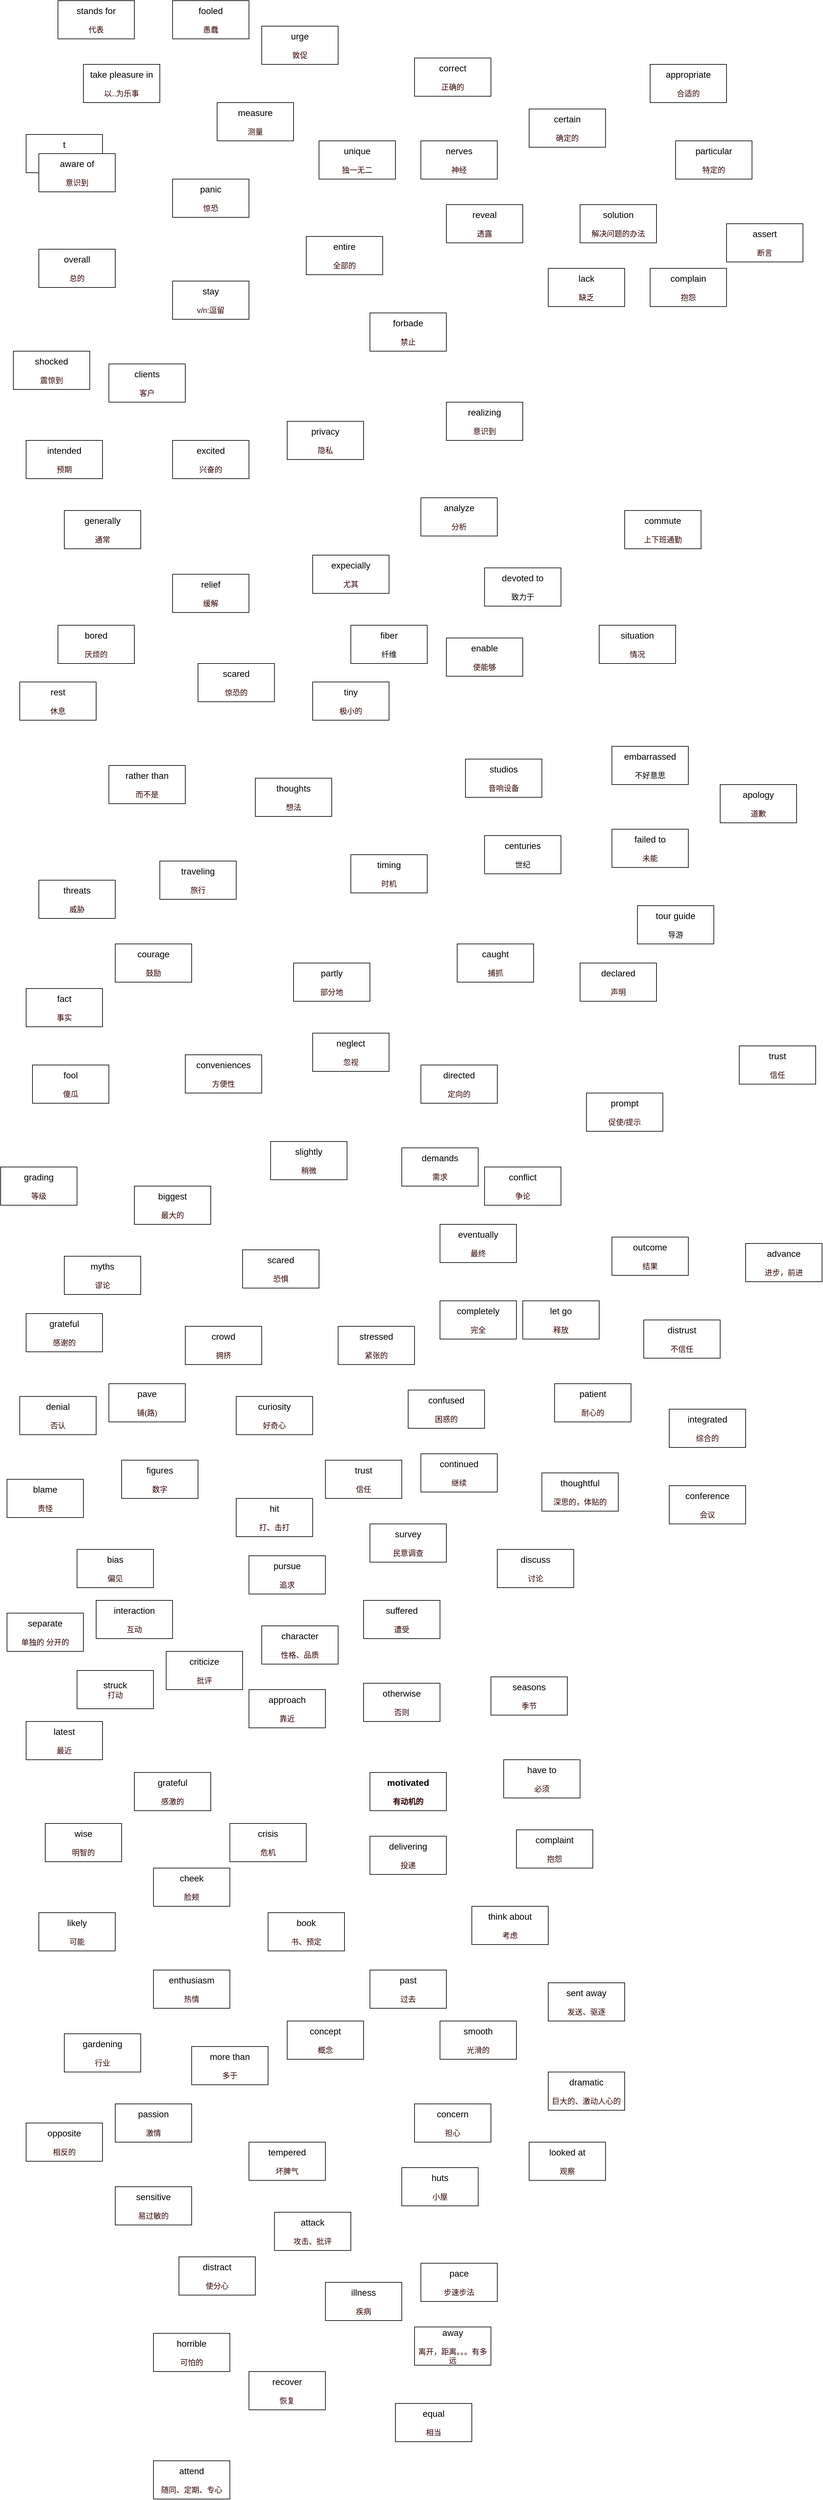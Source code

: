 <mxfile>
    <diagram id="ttYuPCzGJ3HdLokVk0_G" name="第 1 页">
        <mxGraphModel dx="1407" dy="431" grid="1" gridSize="10" guides="0" tooltips="1" connect="1" arrows="1" fold="1" page="1" pageScale="1" pageWidth="827" pageHeight="1169" math="0" shadow="0">
            <root>
                <mxCell id="0"/>
                <mxCell id="1" parent="0"/>
                <mxCell id="2" value="&lt;font style=&quot;font-size: 14px&quot;&gt;take pleasure in&lt;br&gt;&lt;/font&gt;&lt;br&gt;&lt;font color=&quot;#330000&quot;&gt;以..为乐事&lt;/font&gt;" style="rounded=0;whiteSpace=wrap;html=1;" parent="1" vertex="1">
                    <mxGeometry x="120" y="140" width="120" height="60" as="geometry"/>
                </mxCell>
                <mxCell id="3" value="&lt;font style=&quot;font-size: 14px&quot;&gt;t&lt;br&gt;&lt;/font&gt;&lt;br&gt;&lt;font color=&quot;#330000&quot;&gt;以&lt;/font&gt;" style="rounded=0;whiteSpace=wrap;html=1;" parent="1" vertex="1">
                    <mxGeometry x="30" y="250" width="120" height="60" as="geometry"/>
                </mxCell>
                <mxCell id="4" value="&lt;font style=&quot;font-size: 14px&quot;&gt;overall&lt;br&gt;&lt;/font&gt;&lt;br&gt;&lt;font color=&quot;#330000&quot;&gt;总的&lt;/font&gt;" style="rounded=0;whiteSpace=wrap;html=1;" parent="1" vertex="1">
                    <mxGeometry x="50" y="430" width="120" height="60" as="geometry"/>
                </mxCell>
                <mxCell id="6" value="&lt;font style=&quot;font-size: 14px&quot;&gt;stay&lt;br&gt;&lt;/font&gt;&lt;br&gt;&lt;font color=&quot;#330000&quot;&gt;v/n:逗留&lt;/font&gt;" style="rounded=0;whiteSpace=wrap;html=1;" parent="1" vertex="1">
                    <mxGeometry x="260" y="480" width="120" height="60" as="geometry"/>
                </mxCell>
                <mxCell id="8" value="&lt;font style=&quot;font-size: 14px&quot;&gt;entire&lt;br&gt;&lt;/font&gt;&lt;br&gt;&lt;font color=&quot;#330000&quot;&gt;全部的&lt;/font&gt;" style="rounded=0;whiteSpace=wrap;html=1;" parent="1" vertex="1">
                    <mxGeometry x="470" y="410" width="120" height="60" as="geometry"/>
                </mxCell>
                <mxCell id="9" value="&lt;font style=&quot;font-size: 14px&quot;&gt;correct&lt;br&gt;&lt;/font&gt;&lt;br&gt;&lt;font color=&quot;#330000&quot;&gt;正确的&lt;/font&gt;" style="rounded=0;whiteSpace=wrap;html=1;" parent="1" vertex="1">
                    <mxGeometry x="640" y="130" width="120" height="60" as="geometry"/>
                </mxCell>
                <mxCell id="10" value="&lt;font style=&quot;font-size: 14px&quot;&gt;unique&lt;br&gt;&lt;/font&gt;&lt;br&gt;&lt;font color=&quot;#330000&quot;&gt;独一无二&lt;/font&gt;" style="rounded=0;whiteSpace=wrap;html=1;" parent="1" vertex="1">
                    <mxGeometry x="490" y="260" width="120" height="60" as="geometry"/>
                </mxCell>
                <mxCell id="11" value="&lt;font style=&quot;font-size: 14px&quot;&gt;forbade&lt;br&gt;&lt;/font&gt;&lt;br&gt;&lt;font color=&quot;#330000&quot;&gt;禁止&lt;/font&gt;" style="rounded=0;whiteSpace=wrap;html=1;" parent="1" vertex="1">
                    <mxGeometry x="570" y="530" width="120" height="60" as="geometry"/>
                </mxCell>
                <mxCell id="12" value="&lt;font style=&quot;font-size: 14px&quot;&gt;reveal&lt;br&gt;&lt;/font&gt;&lt;br&gt;&lt;font color=&quot;#330000&quot;&gt;透露&lt;/font&gt;" style="rounded=0;whiteSpace=wrap;html=1;" parent="1" vertex="1">
                    <mxGeometry x="690" y="360" width="120" height="60" as="geometry"/>
                </mxCell>
                <mxCell id="13" value="&lt;font style=&quot;font-size: 14px&quot;&gt;clients&lt;br&gt;&lt;/font&gt;&lt;br&gt;&lt;font color=&quot;#330000&quot;&gt;客户&lt;/font&gt;" style="rounded=0;whiteSpace=wrap;html=1;" parent="1" vertex="1">
                    <mxGeometry x="160" y="610" width="120" height="60" as="geometry"/>
                </mxCell>
                <mxCell id="14" value="&lt;font style=&quot;font-size: 14px&quot;&gt;privacy&lt;br&gt;&lt;/font&gt;&lt;br&gt;&lt;font color=&quot;#330000&quot;&gt;隐私&lt;/font&gt;" style="rounded=0;whiteSpace=wrap;html=1;" parent="1" vertex="1">
                    <mxGeometry x="440" y="700" width="120" height="60" as="geometry"/>
                </mxCell>
                <mxCell id="15" value="&lt;font style=&quot;font-size: 14px&quot;&gt;urge&lt;br&gt;&lt;/font&gt;&lt;br&gt;&lt;font color=&quot;#330000&quot;&gt;敦促&lt;/font&gt;" style="rounded=0;whiteSpace=wrap;html=1;" parent="1" vertex="1">
                    <mxGeometry x="400" y="80" width="120" height="60" as="geometry"/>
                </mxCell>
                <mxCell id="16" value="&lt;font style=&quot;font-size: 14px&quot;&gt;realizing&lt;br&gt;&lt;/font&gt;&lt;br&gt;&lt;font color=&quot;#330000&quot;&gt;意识到&lt;/font&gt;" style="rounded=0;whiteSpace=wrap;html=1;" parent="1" vertex="1">
                    <mxGeometry x="690" y="670" width="120" height="60" as="geometry"/>
                </mxCell>
                <mxCell id="17" value="&lt;font style=&quot;font-size: 14px&quot;&gt;excited&lt;br&gt;&lt;/font&gt;&lt;br&gt;&lt;font color=&quot;#330000&quot;&gt;兴奋的&lt;/font&gt;" style="rounded=0;whiteSpace=wrap;html=1;" parent="1" vertex="1">
                    <mxGeometry x="260" y="730" width="120" height="60" as="geometry"/>
                </mxCell>
                <mxCell id="18" value="&lt;font style=&quot;font-size: 14px&quot;&gt;measure&lt;br&gt;&lt;/font&gt;&lt;br&gt;&lt;font color=&quot;#330000&quot;&gt;测量&lt;/font&gt;" style="rounded=0;whiteSpace=wrap;html=1;" parent="1" vertex="1">
                    <mxGeometry x="330" y="200" width="120" height="60" as="geometry"/>
                </mxCell>
                <mxCell id="19" value="&lt;font style=&quot;font-size: 14px&quot;&gt;stands for&lt;br&gt;&lt;/font&gt;&lt;br&gt;&lt;font color=&quot;#330000&quot;&gt;代表&lt;/font&gt;" style="rounded=0;whiteSpace=wrap;html=1;" parent="1" vertex="1">
                    <mxGeometry x="80" y="40" width="120" height="60" as="geometry"/>
                </mxCell>
                <mxCell id="20" value="&lt;font style=&quot;font-size: 14px&quot;&gt;aware of&lt;br&gt;&lt;/font&gt;&lt;br&gt;&lt;font color=&quot;#330000&quot;&gt;意识到&lt;/font&gt;" style="rounded=0;whiteSpace=wrap;html=1;" parent="1" vertex="1">
                    <mxGeometry x="50" y="280" width="120" height="60" as="geometry"/>
                </mxCell>
                <mxCell id="21" value="&lt;font style=&quot;font-size: 14px&quot;&gt;relief&lt;br&gt;&lt;/font&gt;&lt;br&gt;&lt;font color=&quot;#330000&quot;&gt;缓解&lt;/font&gt;" style="rounded=0;whiteSpace=wrap;html=1;" parent="1" vertex="1">
                    <mxGeometry x="260" y="940" width="120" height="60" as="geometry"/>
                </mxCell>
                <mxCell id="22" value="&lt;font style=&quot;font-size: 14px&quot;&gt;generally&lt;br&gt;&lt;/font&gt;&lt;br&gt;&lt;font color=&quot;#330000&quot;&gt;通常&lt;/font&gt;" style="rounded=0;whiteSpace=wrap;html=1;" parent="1" vertex="1">
                    <mxGeometry x="90" y="840" width="120" height="60" as="geometry"/>
                </mxCell>
                <mxCell id="23" value="&lt;span style=&quot;font-size: 14px&quot;&gt;expecially&lt;/span&gt;&lt;br&gt;&lt;br&gt;&lt;font color=&quot;#330000&quot;&gt;尤其&lt;/font&gt;" style="rounded=0;whiteSpace=wrap;html=1;" parent="1" vertex="1">
                    <mxGeometry x="480" y="910" width="120" height="60" as="geometry"/>
                </mxCell>
                <mxCell id="24" value="&lt;font style=&quot;font-size: 14px&quot;&gt;bored&lt;br&gt;&lt;/font&gt;&lt;br&gt;&lt;font color=&quot;#330000&quot;&gt;厌烦的&lt;/font&gt;" style="rounded=0;whiteSpace=wrap;html=1;" parent="1" vertex="1">
                    <mxGeometry x="80" y="1020" width="120" height="60" as="geometry"/>
                </mxCell>
                <mxCell id="25" value="&lt;font style=&quot;font-size: 14px&quot;&gt;scared&lt;br&gt;&lt;/font&gt;&lt;br&gt;&lt;font color=&quot;#330000&quot;&gt;惊恐的&lt;/font&gt;" style="rounded=0;whiteSpace=wrap;html=1;" parent="1" vertex="1">
                    <mxGeometry x="300" y="1080" width="120" height="60" as="geometry"/>
                </mxCell>
                <mxCell id="26" value="&lt;font style=&quot;font-size: 14px&quot;&gt;enable&lt;br&gt;&lt;/font&gt;&lt;br&gt;&lt;font color=&quot;#330000&quot;&gt;使能够&lt;/font&gt;" style="rounded=0;whiteSpace=wrap;html=1;" parent="1" vertex="1">
                    <mxGeometry x="690" y="1040" width="120" height="60" as="geometry"/>
                </mxCell>
                <mxCell id="27" value="&lt;font style=&quot;font-size: 14px&quot;&gt;analyze&lt;br&gt;&lt;/font&gt;&lt;br&gt;&lt;font color=&quot;#330000&quot;&gt;分析&lt;/font&gt;" style="rounded=0;whiteSpace=wrap;html=1;" parent="1" vertex="1">
                    <mxGeometry x="650" y="820" width="120" height="60" as="geometry"/>
                </mxCell>
                <mxCell id="28" value="&lt;font style=&quot;font-size: 14px&quot;&gt;fooled&lt;br&gt;&lt;/font&gt;&lt;br&gt;&lt;font color=&quot;#330000&quot;&gt;愚蠢&lt;/font&gt;" style="rounded=0;whiteSpace=wrap;html=1;" parent="1" vertex="1">
                    <mxGeometry x="260" y="40" width="120" height="60" as="geometry"/>
                </mxCell>
                <mxCell id="29" value="&lt;font style=&quot;font-size: 14px&quot;&gt;rest&lt;br&gt;&lt;/font&gt;&lt;br&gt;&lt;font color=&quot;#330000&quot;&gt;休息&lt;/font&gt;" style="rounded=0;whiteSpace=wrap;html=1;" parent="1" vertex="1">
                    <mxGeometry x="20" y="1109" width="120" height="60" as="geometry"/>
                </mxCell>
                <mxCell id="30" value="&lt;font style=&quot;font-size: 14px&quot;&gt;tiny&lt;br&gt;&lt;/font&gt;&lt;br&gt;&lt;font color=&quot;#330000&quot;&gt;极小的&lt;/font&gt;" style="rounded=0;whiteSpace=wrap;html=1;" parent="1" vertex="1">
                    <mxGeometry x="480" y="1109" width="120" height="60" as="geometry"/>
                </mxCell>
                <mxCell id="31" value="&lt;span style=&quot;font-size: 14px&quot;&gt;fiber&lt;br&gt;&lt;/span&gt;&lt;br&gt;纤维" style="rounded=0;whiteSpace=wrap;html=1;" parent="1" vertex="1">
                    <mxGeometry x="540" y="1020" width="120" height="60" as="geometry"/>
                </mxCell>
                <mxCell id="32" value="&lt;font style=&quot;font-size: 14px&quot;&gt;rather than&lt;br&gt;&lt;/font&gt;&lt;br&gt;&lt;font color=&quot;#330000&quot;&gt;而不是&lt;/font&gt;" style="rounded=0;whiteSpace=wrap;html=1;" parent="1" vertex="1">
                    <mxGeometry x="160" y="1240" width="120" height="60" as="geometry"/>
                </mxCell>
                <mxCell id="33" value="&lt;font style=&quot;font-size: 14px&quot;&gt;thoughts&lt;br&gt;&lt;/font&gt;&lt;br&gt;&lt;font color=&quot;#330000&quot;&gt;想法&lt;/font&gt;" style="rounded=0;whiteSpace=wrap;html=1;" parent="1" vertex="1">
                    <mxGeometry x="390" y="1260" width="120" height="60" as="geometry"/>
                </mxCell>
                <mxCell id="34" value="&lt;font style=&quot;font-size: 14px&quot;&gt;timing&lt;br&gt;&lt;/font&gt;&lt;font color=&quot;#330000&quot;&gt;&lt;br&gt;时机&lt;br&gt;&lt;/font&gt;" style="rounded=0;whiteSpace=wrap;html=1;" parent="1" vertex="1">
                    <mxGeometry x="540" y="1380" width="120" height="60" as="geometry"/>
                </mxCell>
                <mxCell id="35" value="&lt;font style=&quot;font-size: 14px&quot;&gt;traveling&lt;br&gt;&lt;/font&gt;&lt;br&gt;&lt;font color=&quot;#330000&quot;&gt;旅行&lt;/font&gt;" style="rounded=0;whiteSpace=wrap;html=1;" parent="1" vertex="1">
                    <mxGeometry x="240" y="1390" width="120" height="60" as="geometry"/>
                </mxCell>
                <mxCell id="36" value="&lt;font style=&quot;font-size: 14px&quot;&gt;courage&lt;br&gt;&lt;/font&gt;&lt;br&gt;&lt;font color=&quot;#330000&quot;&gt;鼓励&lt;/font&gt;" style="rounded=0;whiteSpace=wrap;html=1;" parent="1" vertex="1">
                    <mxGeometry x="170" y="1520" width="120" height="60" as="geometry"/>
                </mxCell>
                <mxCell id="37" value="&lt;font style=&quot;font-size: 14px&quot;&gt;partly&lt;br&gt;&lt;/font&gt;&lt;br&gt;&lt;font color=&quot;#330000&quot;&gt;部分地&lt;/font&gt;" style="rounded=0;whiteSpace=wrap;html=1;" parent="1" vertex="1">
                    <mxGeometry x="450" y="1550" width="120" height="60" as="geometry"/>
                </mxCell>
                <mxCell id="38" value="&lt;font style=&quot;font-size: 14px&quot;&gt;threats&lt;br&gt;&lt;/font&gt;&lt;br&gt;&lt;font color=&quot;#330000&quot;&gt;威胁&lt;/font&gt;" style="rounded=0;whiteSpace=wrap;html=1;" parent="1" vertex="1">
                    <mxGeometry x="50" y="1420" width="120" height="60" as="geometry"/>
                </mxCell>
                <mxCell id="39" value="&lt;font style=&quot;font-size: 14px&quot;&gt;fool&lt;br&gt;&lt;/font&gt;&lt;br&gt;&lt;font color=&quot;#330000&quot;&gt;傻瓜&lt;/font&gt;" style="rounded=0;whiteSpace=wrap;html=1;" parent="1" vertex="1">
                    <mxGeometry x="40" y="1710" width="120" height="60" as="geometry"/>
                </mxCell>
                <mxCell id="40" value="&lt;span style=&quot;font-size: 14px&quot;&gt;conveniences&lt;br&gt;&lt;/span&gt;&lt;br&gt;&lt;font color=&quot;#330000&quot;&gt;方便性&lt;/font&gt;" style="rounded=0;whiteSpace=wrap;html=1;" parent="1" vertex="1">
                    <mxGeometry x="280" y="1694" width="120" height="60" as="geometry"/>
                </mxCell>
                <mxCell id="41" value="&lt;font style=&quot;font-size: 14px&quot;&gt;caught&lt;br&gt;&lt;/font&gt;&lt;br&gt;&lt;font color=&quot;#330000&quot;&gt;捕抓&lt;/font&gt;" style="rounded=0;whiteSpace=wrap;html=1;" parent="1" vertex="1">
                    <mxGeometry x="707" y="1520" width="120" height="60" as="geometry"/>
                </mxCell>
                <mxCell id="42" value="&lt;font style=&quot;font-size: 14px&quot;&gt;directed&lt;br&gt;&lt;/font&gt;&lt;br&gt;&lt;font color=&quot;#330000&quot;&gt;定向的&lt;/font&gt;" style="rounded=0;whiteSpace=wrap;html=1;" parent="1" vertex="1">
                    <mxGeometry x="650" y="1710" width="120" height="60" as="geometry"/>
                </mxCell>
                <mxCell id="44" value="&lt;font style=&quot;font-size: 14px&quot;&gt;neglect&lt;br&gt;&lt;/font&gt;&lt;br&gt;&lt;font color=&quot;#330000&quot;&gt;忽视&lt;/font&gt;" style="rounded=0;whiteSpace=wrap;html=1;" parent="1" vertex="1">
                    <mxGeometry x="480" y="1660" width="120" height="60" as="geometry"/>
                </mxCell>
                <mxCell id="45" value="&lt;font style=&quot;font-size: 14px&quot;&gt;studios&lt;br&gt;&lt;/font&gt;&lt;br&gt;&lt;font color=&quot;#330000&quot;&gt;音响设备&lt;/font&gt;" style="rounded=0;whiteSpace=wrap;html=1;" parent="1" vertex="1">
                    <mxGeometry x="720" y="1230" width="120" height="60" as="geometry"/>
                </mxCell>
                <mxCell id="46" value="&lt;font style=&quot;font-size: 14px&quot;&gt;failed to&lt;br&gt;&lt;/font&gt;&lt;br&gt;&lt;font color=&quot;#330000&quot;&gt;未能&lt;/font&gt;" style="rounded=0;whiteSpace=wrap;html=1;" parent="1" vertex="1">
                    <mxGeometry x="950" y="1340" width="120" height="60" as="geometry"/>
                </mxCell>
                <mxCell id="47" value="&lt;font style=&quot;font-size: 14px&quot;&gt;embarrassed&lt;br&gt;&lt;/font&gt;&lt;br&gt;不好意思" style="rounded=0;whiteSpace=wrap;html=1;" parent="1" vertex="1">
                    <mxGeometry x="950" y="1210" width="120" height="60" as="geometry"/>
                </mxCell>
                <mxCell id="48" value="&lt;font style=&quot;font-size: 14px&quot;&gt;tour guide&lt;br&gt;&lt;/font&gt;&lt;br&gt;导游" style="rounded=0;whiteSpace=wrap;html=1;" parent="1" vertex="1">
                    <mxGeometry x="990" y="1460" width="120" height="60" as="geometry"/>
                </mxCell>
                <mxCell id="49" value="&lt;font style=&quot;font-size: 14px&quot;&gt;biggest&lt;br&gt;&lt;/font&gt;&lt;br&gt;&lt;font color=&quot;#330000&quot;&gt;最大的&lt;/font&gt;" style="rounded=0;whiteSpace=wrap;html=1;" parent="1" vertex="1">
                    <mxGeometry x="200" y="1900" width="120" height="60" as="geometry"/>
                </mxCell>
                <mxCell id="50" value="&lt;font style=&quot;font-size: 14px&quot;&gt;slightly&lt;br&gt;&lt;/font&gt;&lt;br&gt;&lt;font color=&quot;#330000&quot;&gt;稍微&lt;/font&gt;" style="rounded=0;whiteSpace=wrap;html=1;" parent="1" vertex="1">
                    <mxGeometry x="414" y="1830" width="120" height="60" as="geometry"/>
                </mxCell>
                <mxCell id="51" value="&lt;font style=&quot;font-size: 14px&quot;&gt;grading&lt;br&gt;&lt;/font&gt;&lt;br&gt;&lt;font color=&quot;#330000&quot;&gt;等级&lt;/font&gt;" style="rounded=0;whiteSpace=wrap;html=1;" parent="1" vertex="1">
                    <mxGeometry x="-10" y="1870" width="120" height="60" as="geometry"/>
                </mxCell>
                <mxCell id="52" value="&lt;font style=&quot;font-size: 14px&quot;&gt;scared&lt;br&gt;&lt;/font&gt;&lt;br&gt;&lt;font color=&quot;#330000&quot;&gt;恐惧&lt;/font&gt;" style="rounded=0;whiteSpace=wrap;html=1;" parent="1" vertex="1">
                    <mxGeometry x="370" y="2000" width="120" height="60" as="geometry"/>
                </mxCell>
                <mxCell id="53" value="&lt;font style=&quot;font-size: 14px&quot;&gt;myths&lt;br&gt;&lt;/font&gt;&lt;br&gt;&lt;font color=&quot;#330000&quot;&gt;谬论&lt;/font&gt;" style="rounded=0;whiteSpace=wrap;html=1;" parent="1" vertex="1">
                    <mxGeometry x="90" y="2010" width="120" height="60" as="geometry"/>
                </mxCell>
                <mxCell id="54" value="&lt;font style=&quot;font-size: 14px&quot;&gt;crowd&lt;br&gt;&lt;/font&gt;&lt;br&gt;&lt;font color=&quot;#330000&quot;&gt;拥挤&lt;/font&gt;" style="rounded=0;whiteSpace=wrap;html=1;" parent="1" vertex="1">
                    <mxGeometry x="280" y="2120" width="120" height="60" as="geometry"/>
                </mxCell>
                <mxCell id="55" value="&lt;font style=&quot;font-size: 14px&quot;&gt;panic&lt;br&gt;&lt;/font&gt;&lt;br&gt;&lt;font color=&quot;#330000&quot;&gt;惊恐&lt;/font&gt;" style="rounded=0;whiteSpace=wrap;html=1;" parent="1" vertex="1">
                    <mxGeometry x="260" y="320" width="120" height="60" as="geometry"/>
                </mxCell>
                <mxCell id="56" value="&lt;font style=&quot;font-size: 14px&quot;&gt;intended&lt;br&gt;&lt;/font&gt;&lt;br&gt;&lt;font color=&quot;#330000&quot;&gt;预期&lt;/font&gt;" style="rounded=0;whiteSpace=wrap;html=1;" parent="1" vertex="1">
                    <mxGeometry x="30" y="730" width="120" height="60" as="geometry"/>
                </mxCell>
                <mxCell id="57" value="&lt;font style=&quot;font-size: 14px&quot;&gt;declared&lt;br&gt;&lt;/font&gt;&lt;br&gt;&lt;font color=&quot;#330000&quot;&gt;声明&lt;/font&gt;" style="rounded=0;whiteSpace=wrap;html=1;" parent="1" vertex="1">
                    <mxGeometry x="900" y="1550" width="120" height="60" as="geometry"/>
                </mxCell>
                <mxCell id="58" value="&lt;span style=&quot;font-size: 14px&quot;&gt;certain&lt;br&gt;&lt;/span&gt;&lt;br&gt;&lt;font color=&quot;#330000&quot;&gt;确定的&lt;/font&gt;" style="rounded=0;whiteSpace=wrap;html=1;" parent="1" vertex="1">
                    <mxGeometry x="820" y="210" width="120" height="60" as="geometry"/>
                </mxCell>
                <mxCell id="59" value="&lt;font style=&quot;font-size: 14px&quot;&gt;solution&lt;br&gt;&lt;/font&gt;&lt;br&gt;&lt;font color=&quot;#330000&quot;&gt;解决问题的办法&lt;/font&gt;" style="rounded=0;whiteSpace=wrap;html=1;" parent="1" vertex="1">
                    <mxGeometry x="900" y="360" width="120" height="60" as="geometry"/>
                </mxCell>
                <mxCell id="60" value="&lt;font style=&quot;font-size: 14px&quot;&gt;prompt&lt;br&gt;&lt;/font&gt;&lt;br&gt;&lt;font color=&quot;#330000&quot;&gt;促使/提示&lt;/font&gt;" style="rounded=0;whiteSpace=wrap;html=1;" parent="1" vertex="1">
                    <mxGeometry x="910" y="1754" width="120" height="60" as="geometry"/>
                </mxCell>
                <mxCell id="61" value="&lt;font style=&quot;font-size: 14px&quot;&gt;trust&lt;br&gt;&lt;/font&gt;&lt;br&gt;&lt;font color=&quot;#330000&quot;&gt;信任&lt;/font&gt;" style="rounded=0;whiteSpace=wrap;html=1;" parent="1" vertex="1">
                    <mxGeometry x="1150" y="1680" width="120" height="60" as="geometry"/>
                </mxCell>
                <mxCell id="62" value="&lt;font style=&quot;font-size: 14px&quot;&gt;grateful&lt;br&gt;&lt;/font&gt;&lt;br&gt;&lt;font color=&quot;#330000&quot;&gt;感谢的&lt;/font&gt;" style="rounded=0;whiteSpace=wrap;html=1;" parent="1" vertex="1">
                    <mxGeometry x="30" y="2100" width="120" height="60" as="geometry"/>
                </mxCell>
                <mxCell id="63" value="&lt;font style=&quot;font-size: 14px&quot;&gt;pave&lt;br&gt;&lt;/font&gt;&lt;br&gt;&lt;font color=&quot;#330000&quot;&gt;铺(&lt;/font&gt;&lt;span style=&quot;color: rgb(51 , 0 , 0)&quot;&gt;路&lt;/span&gt;&lt;font color=&quot;#330000&quot;&gt;)&lt;/font&gt;" style="rounded=0;whiteSpace=wrap;html=1;" parent="1" vertex="1">
                    <mxGeometry x="160" y="2210" width="120" height="60" as="geometry"/>
                </mxCell>
                <mxCell id="64" value="&lt;font style=&quot;font-size: 14px&quot;&gt;curiosity&lt;br&gt;&lt;/font&gt;&lt;br&gt;&lt;font color=&quot;#330000&quot;&gt;好奇心&lt;/font&gt;" style="rounded=0;whiteSpace=wrap;html=1;" parent="1" vertex="1">
                    <mxGeometry x="360" y="2230" width="120" height="60" as="geometry"/>
                </mxCell>
                <mxCell id="65" value="&lt;font style=&quot;font-size: 14px&quot;&gt;stressed&lt;br&gt;&lt;/font&gt;&lt;br&gt;&lt;font color=&quot;#330000&quot;&gt;紧张的&lt;/font&gt;" style="rounded=0;whiteSpace=wrap;html=1;" parent="1" vertex="1">
                    <mxGeometry x="520" y="2120" width="120" height="60" as="geometry"/>
                </mxCell>
                <mxCell id="66" value="&lt;font style=&quot;font-size: 14px&quot;&gt;eventually&lt;br&gt;&lt;/font&gt;&lt;br&gt;&lt;font color=&quot;#330000&quot;&gt;最终&lt;/font&gt;" style="rounded=0;whiteSpace=wrap;html=1;" parent="1" vertex="1">
                    <mxGeometry x="680" y="1960" width="120" height="60" as="geometry"/>
                </mxCell>
                <mxCell id="67" value="&lt;font style=&quot;font-size: 14px&quot;&gt;denial&lt;br&gt;&lt;/font&gt;&lt;br&gt;&lt;font color=&quot;#330000&quot;&gt;否认&lt;/font&gt;" style="rounded=0;whiteSpace=wrap;html=1;" parent="1" vertex="1">
                    <mxGeometry x="20" y="2230" width="120" height="60" as="geometry"/>
                </mxCell>
                <mxCell id="68" value="&lt;font style=&quot;font-size: 14px&quot;&gt;figures&lt;br&gt;&lt;/font&gt;&lt;br&gt;&lt;font color=&quot;#330000&quot;&gt;数字&lt;/font&gt;" style="rounded=0;whiteSpace=wrap;html=1;" parent="1" vertex="1">
                    <mxGeometry x="180" y="2330" width="120" height="60" as="geometry"/>
                </mxCell>
                <mxCell id="69" value="&lt;font style=&quot;font-size: 14px&quot;&gt;blame&lt;br&gt;&lt;/font&gt;&lt;br&gt;&lt;font color=&quot;#330000&quot;&gt;责怪&lt;/font&gt;" style="rounded=0;whiteSpace=wrap;html=1;" parent="1" vertex="1">
                    <mxGeometry y="2360" width="120" height="60" as="geometry"/>
                </mxCell>
                <mxCell id="71" value="&lt;span style=&quot;font-size: 14px&quot;&gt;situation&lt;br&gt;&lt;/span&gt;&lt;br&gt;&lt;font color=&quot;#330000&quot;&gt;情况&lt;/font&gt;" style="rounded=0;whiteSpace=wrap;html=1;" parent="1" vertex="1">
                    <mxGeometry x="930" y="1020" width="120" height="60" as="geometry"/>
                </mxCell>
                <mxCell id="72" value="&lt;font style=&quot;font-size: 14px&quot;&gt;apology&lt;br&gt;&lt;/font&gt;&lt;br&gt;&lt;font color=&quot;#330000&quot;&gt;道歉&lt;/font&gt;" style="rounded=0;whiteSpace=wrap;html=1;" parent="1" vertex="1">
                    <mxGeometry x="1120" y="1270" width="120" height="60" as="geometry"/>
                </mxCell>
                <mxCell id="73" value="&lt;font style=&quot;font-size: 14px&quot;&gt;let go&lt;br&gt;&lt;/font&gt;&lt;br&gt;&lt;font color=&quot;#330000&quot;&gt;释放&lt;/font&gt;" style="rounded=0;whiteSpace=wrap;html=1;" parent="1" vertex="1">
                    <mxGeometry x="810" y="2080" width="120" height="60" as="geometry"/>
                </mxCell>
                <mxCell id="74" value="&lt;font style=&quot;font-size: 14px&quot;&gt;conflict&lt;br&gt;&lt;/font&gt;&lt;br&gt;&lt;font color=&quot;#330000&quot;&gt;争论&lt;/font&gt;" style="rounded=0;whiteSpace=wrap;html=1;" parent="1" vertex="1">
                    <mxGeometry x="750" y="1870" width="120" height="60" as="geometry"/>
                </mxCell>
                <mxCell id="75" value="&lt;font style=&quot;font-size: 14px&quot;&gt;outcome&lt;br&gt;&lt;/font&gt;&lt;br&gt;&lt;font color=&quot;#330000&quot;&gt;结果&lt;/font&gt;" style="rounded=0;whiteSpace=wrap;html=1;" parent="1" vertex="1">
                    <mxGeometry x="950" y="1980" width="120" height="60" as="geometry"/>
                </mxCell>
                <mxCell id="76" value="&lt;font style=&quot;font-size: 14px&quot;&gt;confused&lt;br&gt;&lt;/font&gt;&lt;br&gt;&lt;font color=&quot;#330000&quot;&gt;困惑的&lt;/font&gt;" style="rounded=0;whiteSpace=wrap;html=1;" parent="1" vertex="1">
                    <mxGeometry x="630" y="2220" width="120" height="60" as="geometry"/>
                </mxCell>
                <mxCell id="77" value="&lt;font style=&quot;font-size: 14px&quot;&gt;trust&lt;br&gt;&lt;/font&gt;&lt;br&gt;&lt;font color=&quot;#330000&quot;&gt;信任&lt;/font&gt;" style="rounded=0;whiteSpace=wrap;html=1;" parent="1" vertex="1">
                    <mxGeometry x="500" y="2330" width="120" height="60" as="geometry"/>
                </mxCell>
                <mxCell id="78" value="&lt;font style=&quot;font-size: 14px&quot;&gt;completely&lt;br&gt;&lt;/font&gt;&lt;br&gt;&lt;font color=&quot;#330000&quot;&gt;完全&lt;/font&gt;" style="rounded=0;whiteSpace=wrap;html=1;" parent="1" vertex="1">
                    <mxGeometry x="680" y="2080" width="120" height="60" as="geometry"/>
                </mxCell>
                <mxCell id="79" value="&lt;font style=&quot;font-size: 14px&quot;&gt;continued&lt;br&gt;&lt;/font&gt;&lt;br&gt;&lt;font color=&quot;#330000&quot;&gt;继续&lt;/font&gt;" style="rounded=0;whiteSpace=wrap;html=1;" parent="1" vertex="1">
                    <mxGeometry x="650" y="2320" width="120" height="60" as="geometry"/>
                </mxCell>
                <mxCell id="80" value="&lt;font style=&quot;font-size: 14px&quot;&gt;demands&lt;br&gt;&lt;/font&gt;&lt;br&gt;&lt;font color=&quot;#330000&quot;&gt;需求&lt;/font&gt;" style="rounded=0;whiteSpace=wrap;html=1;" parent="1" vertex="1">
                    <mxGeometry x="620" y="1840" width="120" height="60" as="geometry"/>
                </mxCell>
                <mxCell id="81" value="&lt;font style=&quot;font-size: 14px&quot;&gt;advance&lt;br&gt;&lt;/font&gt;&lt;br&gt;&lt;font color=&quot;#330000&quot;&gt;进步，前进&lt;/font&gt;" style="rounded=0;whiteSpace=wrap;html=1;" parent="1" vertex="1">
                    <mxGeometry x="1160" y="1990" width="120" height="60" as="geometry"/>
                </mxCell>
                <mxCell id="82" value="&lt;font style=&quot;font-size: 14px&quot;&gt;patient&lt;br&gt;&lt;/font&gt;&lt;br&gt;&lt;font color=&quot;#330000&quot;&gt;耐心的&lt;/font&gt;" style="rounded=0;whiteSpace=wrap;html=1;" parent="1" vertex="1">
                    <mxGeometry x="860" y="2210" width="120" height="60" as="geometry"/>
                </mxCell>
                <mxCell id="83" value="&lt;font style=&quot;font-size: 14px&quot;&gt;thoughtful&lt;br&gt;&lt;/font&gt;&lt;br&gt;&lt;font color=&quot;#330000&quot;&gt;深思的，体贴的&lt;/font&gt;" style="rounded=0;whiteSpace=wrap;html=1;" parent="1" vertex="1">
                    <mxGeometry x="840" y="2350" width="120" height="60" as="geometry"/>
                </mxCell>
                <mxCell id="84" value="&lt;font style=&quot;font-size: 14px&quot;&gt;hit&lt;br&gt;&lt;/font&gt;&lt;br&gt;&lt;font color=&quot;#330000&quot;&gt;打、击打&lt;/font&gt;" style="rounded=0;whiteSpace=wrap;html=1;" parent="1" vertex="1">
                    <mxGeometry x="360" y="2390" width="120" height="60" as="geometry"/>
                </mxCell>
                <mxCell id="85" value="&lt;font style=&quot;font-size: 14px&quot;&gt;distrust&lt;br&gt;&lt;/font&gt;&lt;br&gt;&lt;font color=&quot;#330000&quot;&gt;不信任&lt;/font&gt;" style="rounded=0;whiteSpace=wrap;html=1;" parent="1" vertex="1">
                    <mxGeometry x="1000" y="2110" width="120" height="60" as="geometry"/>
                </mxCell>
                <mxCell id="86" value="&lt;font style=&quot;font-size: 14px&quot;&gt;integrated&lt;br&gt;&lt;/font&gt;&lt;br&gt;&lt;font color=&quot;#330000&quot;&gt;综合的&lt;/font&gt;" style="rounded=0;whiteSpace=wrap;html=1;" parent="1" vertex="1">
                    <mxGeometry x="1040" y="2250" width="120" height="60" as="geometry"/>
                </mxCell>
                <mxCell id="87" value="&lt;font style=&quot;font-size: 14px&quot;&gt;conference&lt;br&gt;&lt;/font&gt;&lt;br&gt;&lt;font color=&quot;#330000&quot;&gt;会议&lt;/font&gt;" style="rounded=0;whiteSpace=wrap;html=1;" parent="1" vertex="1">
                    <mxGeometry x="1040" y="2370" width="120" height="60" as="geometry"/>
                </mxCell>
                <mxCell id="88" value="&lt;font style=&quot;font-size: 14px&quot;&gt;survey&lt;br&gt;&lt;/font&gt;&lt;br&gt;&lt;font color=&quot;#330000&quot;&gt;民意调查&lt;/font&gt;" style="rounded=0;whiteSpace=wrap;html=1;" parent="1" vertex="1">
                    <mxGeometry x="570" y="2430" width="120" height="60" as="geometry"/>
                </mxCell>
                <mxCell id="89" value="&lt;font style=&quot;font-size: 14px&quot;&gt;discuss&lt;br&gt;&lt;/font&gt;&lt;br&gt;&lt;font color=&quot;#330000&quot;&gt;讨论&lt;/font&gt;" style="rounded=0;whiteSpace=wrap;html=1;" parent="1" vertex="1">
                    <mxGeometry x="770" y="2470" width="120" height="60" as="geometry"/>
                </mxCell>
                <mxCell id="90" value="&lt;font style=&quot;font-size: 14px&quot;&gt;fact&lt;br&gt;&lt;/font&gt;&lt;br&gt;&lt;font color=&quot;#330000&quot;&gt;事实&lt;/font&gt;" style="rounded=0;whiteSpace=wrap;html=1;" parent="1" vertex="1">
                    <mxGeometry x="30" y="1590" width="120" height="60" as="geometry"/>
                </mxCell>
                <mxCell id="92" value="&lt;font style=&quot;font-size: 14px&quot;&gt;centuries&lt;br&gt;&lt;/font&gt;&lt;br&gt;世纪" style="rounded=0;whiteSpace=wrap;html=1;" parent="1" vertex="1">
                    <mxGeometry x="750" y="1350" width="120" height="60" as="geometry"/>
                </mxCell>
                <mxCell id="93" value="&lt;font style=&quot;font-size: 14px&quot;&gt;pursue&lt;br&gt;&lt;/font&gt;&lt;br&gt;&lt;font color=&quot;#330000&quot;&gt;追求&lt;/font&gt;" style="rounded=0;whiteSpace=wrap;html=1;" parent="1" vertex="1">
                    <mxGeometry x="380" y="2480" width="120" height="60" as="geometry"/>
                </mxCell>
                <mxCell id="94" value="&lt;font style=&quot;font-size: 14px&quot;&gt;bias&lt;br&gt;&lt;/font&gt;&lt;br&gt;&lt;font color=&quot;#330000&quot;&gt;偏见&lt;/font&gt;" style="rounded=0;whiteSpace=wrap;html=1;" parent="1" vertex="1">
                    <mxGeometry x="110" y="2470" width="120" height="60" as="geometry"/>
                </mxCell>
                <mxCell id="95" value="&lt;font style=&quot;font-size: 14px&quot;&gt;appropriate&lt;br&gt;&lt;/font&gt;&lt;br&gt;&lt;font color=&quot;#330000&quot;&gt;合适的&lt;/font&gt;" style="rounded=0;whiteSpace=wrap;html=1;" parent="1" vertex="1">
                    <mxGeometry x="1010" y="140" width="120" height="60" as="geometry"/>
                </mxCell>
                <mxCell id="96" value="&lt;font style=&quot;font-size: 14px&quot;&gt;particular&lt;br&gt;&lt;/font&gt;&lt;br&gt;&lt;font color=&quot;#330000&quot;&gt;特定的&lt;/font&gt;" style="rounded=0;whiteSpace=wrap;html=1;" parent="1" vertex="1">
                    <mxGeometry x="1050" y="260" width="120" height="60" as="geometry"/>
                </mxCell>
                <mxCell id="97" value="&lt;font style=&quot;font-size: 14px&quot;&gt;assert&lt;br&gt;&lt;/font&gt;&lt;br&gt;&lt;font color=&quot;#330000&quot;&gt;断言&lt;/font&gt;" style="rounded=0;whiteSpace=wrap;html=1;" parent="1" vertex="1">
                    <mxGeometry x="1130" y="390" width="120" height="60" as="geometry"/>
                </mxCell>
                <mxCell id="98" value="&lt;font style=&quot;font-size: 14px&quot;&gt;nerves&lt;br&gt;&lt;/font&gt;&lt;br&gt;&lt;font color=&quot;#330000&quot;&gt;神经&lt;/font&gt;" style="rounded=0;whiteSpace=wrap;html=1;" parent="1" vertex="1">
                    <mxGeometry x="650" y="260" width="120" height="60" as="geometry"/>
                </mxCell>
                <mxCell id="99" value="&lt;font style=&quot;font-size: 14px&quot;&gt;lack&lt;br&gt;&lt;/font&gt;&lt;br&gt;&lt;font color=&quot;#330000&quot;&gt;缺乏&lt;/font&gt;" style="rounded=0;whiteSpace=wrap;html=1;" parent="1" vertex="1">
                    <mxGeometry x="850" y="460" width="120" height="60" as="geometry"/>
                </mxCell>
                <mxCell id="100" value="&lt;font style=&quot;font-size: 14px&quot;&gt;complain&lt;br&gt;&lt;/font&gt;&lt;br&gt;&lt;font color=&quot;#330000&quot;&gt;抱怨&lt;/font&gt;" style="rounded=0;whiteSpace=wrap;html=1;" parent="1" vertex="1">
                    <mxGeometry x="1010" y="460" width="120" height="60" as="geometry"/>
                </mxCell>
                <mxCell id="101" value="&lt;font style=&quot;font-size: 14px&quot;&gt;interaction&lt;br&gt;&lt;/font&gt;&lt;br&gt;&lt;font color=&quot;#330000&quot;&gt;互动&lt;/font&gt;" style="rounded=0;whiteSpace=wrap;html=1;" parent="1" vertex="1">
                    <mxGeometry x="140" y="2550" width="120" height="60" as="geometry"/>
                </mxCell>
                <mxCell id="102" value="&lt;font style=&quot;font-size: 14px&quot;&gt;character&lt;br&gt;&lt;/font&gt;&lt;br&gt;&lt;font color=&quot;#330000&quot;&gt;性格、品质&lt;/font&gt;" style="rounded=0;whiteSpace=wrap;html=1;" parent="1" vertex="1">
                    <mxGeometry x="400" y="2590" width="120" height="60" as="geometry"/>
                </mxCell>
                <mxCell id="103" value="&lt;span style=&quot;font-size: 14px&quot;&gt;struck&lt;/span&gt;&lt;br&gt;&lt;font color=&quot;#330000&quot;&gt;打动&lt;/font&gt;" style="rounded=0;whiteSpace=wrap;html=1;" parent="1" vertex="1">
                    <mxGeometry x="110" y="2660" width="120" height="60" as="geometry"/>
                </mxCell>
                <mxCell id="104" value="&lt;font style=&quot;font-size: 14px&quot;&gt;approach&lt;br&gt;&lt;/font&gt;&lt;br&gt;&lt;font color=&quot;#330000&quot;&gt;靠近&lt;/font&gt;" style="rounded=0;whiteSpace=wrap;html=1;" parent="1" vertex="1">
                    <mxGeometry x="380" y="2690" width="120" height="60" as="geometry"/>
                </mxCell>
                <mxCell id="105" value="&lt;font style=&quot;font-size: 14px&quot;&gt;suffered&lt;br&gt;&lt;/font&gt;&lt;br&gt;&lt;font color=&quot;#330000&quot;&gt;遭受&lt;/font&gt;" style="rounded=0;whiteSpace=wrap;html=1;" parent="1" vertex="1">
                    <mxGeometry x="560" y="2550" width="120" height="60" as="geometry"/>
                </mxCell>
                <mxCell id="106" value="&lt;font style=&quot;font-size: 14px&quot;&gt;separate&lt;br&gt;&lt;/font&gt;&lt;br&gt;&lt;font color=&quot;#330000&quot;&gt;单独的 分开的&lt;/font&gt;" style="rounded=0;whiteSpace=wrap;html=1;" parent="1" vertex="1">
                    <mxGeometry y="2570" width="120" height="60" as="geometry"/>
                </mxCell>
                <mxCell id="107" value="&lt;font style=&quot;font-size: 14px&quot;&gt;otherwise&lt;br&gt;&lt;/font&gt;&lt;br&gt;&lt;font color=&quot;#330000&quot;&gt;否则&lt;/font&gt;" style="rounded=0;whiteSpace=wrap;html=1;" parent="1" vertex="1">
                    <mxGeometry x="560" y="2680" width="120" height="60" as="geometry"/>
                </mxCell>
                <mxCell id="108" value="&lt;font style=&quot;font-size: 14px&quot;&gt;criticize&lt;br&gt;&lt;/font&gt;&lt;br&gt;&lt;font color=&quot;#330000&quot;&gt;批评&lt;/font&gt;" style="rounded=0;whiteSpace=wrap;html=1;" parent="1" vertex="1">
                    <mxGeometry x="250" y="2630" width="120" height="60" as="geometry"/>
                </mxCell>
                <mxCell id="109" value="&lt;font style=&quot;font-size: 14px&quot;&gt;latest&lt;br&gt;&lt;/font&gt;&lt;br&gt;&lt;font color=&quot;#330000&quot;&gt;最近&lt;/font&gt;" style="rounded=0;whiteSpace=wrap;html=1;" parent="1" vertex="1">
                    <mxGeometry x="30" y="2740" width="120" height="60" as="geometry"/>
                </mxCell>
                <mxCell id="110" value="&lt;font style=&quot;font-size: 14px&quot;&gt;crisis&lt;br&gt;&lt;/font&gt;&lt;br&gt;&lt;font color=&quot;#330000&quot;&gt;危机&lt;/font&gt;" style="rounded=0;whiteSpace=wrap;html=1;" parent="1" vertex="1">
                    <mxGeometry x="350" y="2900" width="120" height="60" as="geometry"/>
                </mxCell>
                <mxCell id="111" value="&lt;font style=&quot;font-size: 14px&quot;&gt;grateful&lt;br&gt;&lt;/font&gt;&lt;br&gt;&lt;font color=&quot;#330000&quot;&gt;感激的&lt;/font&gt;" style="rounded=0;whiteSpace=wrap;html=1;" parent="1" vertex="1">
                    <mxGeometry x="200" y="2820" width="120" height="60" as="geometry"/>
                </mxCell>
                <mxCell id="112" value="&lt;font style=&quot;font-size: 14px&quot;&gt;wise&lt;br&gt;&lt;/font&gt;&lt;br&gt;&lt;font color=&quot;#330000&quot;&gt;明智的&lt;/font&gt;" style="rounded=0;whiteSpace=wrap;html=1;" parent="1" vertex="1">
                    <mxGeometry x="60" y="2900" width="120" height="60" as="geometry"/>
                </mxCell>
                <mxCell id="113" value="&lt;font style=&quot;font-size: 14px&quot;&gt;cheek&lt;br&gt;&lt;/font&gt;&lt;br&gt;&lt;font color=&quot;#330000&quot;&gt;脸颊&lt;/font&gt;" style="rounded=0;whiteSpace=wrap;html=1;" parent="1" vertex="1">
                    <mxGeometry x="230" y="2970" width="120" height="60" as="geometry"/>
                </mxCell>
                <mxCell id="114" value="&lt;font style=&quot;font-size: 14px&quot;&gt;shocked&lt;br&gt;&lt;/font&gt;&lt;br&gt;&lt;font color=&quot;#330000&quot;&gt;震惊到&lt;/font&gt;" style="rounded=0;whiteSpace=wrap;html=1;" parent="1" vertex="1">
                    <mxGeometry x="10" y="590" width="120" height="60" as="geometry"/>
                </mxCell>
                <mxCell id="115" value="&lt;font style=&quot;font-size: 14px&quot;&gt;commute&lt;br&gt;&lt;/font&gt;&lt;br&gt;&lt;font color=&quot;#330000&quot;&gt;上下班通勤&lt;/font&gt;" style="rounded=0;whiteSpace=wrap;html=1;" parent="1" vertex="1">
                    <mxGeometry x="970" y="840" width="120" height="60" as="geometry"/>
                </mxCell>
                <mxCell id="116" value="&lt;span style=&quot;font-size: 14px&quot;&gt;devoted to&lt;/span&gt;&lt;br&gt;&lt;font color=&quot;#330000&quot;&gt;&lt;br&gt;&lt;/font&gt;致力于" style="rounded=0;whiteSpace=wrap;html=1;" parent="1" vertex="1">
                    <mxGeometry x="750" y="930" width="120" height="60" as="geometry"/>
                </mxCell>
                <mxCell id="117" value="&lt;font style=&quot;font-size: 14px&quot;&gt;motivated&lt;br&gt;&lt;/font&gt;&lt;br&gt;&lt;font color=&quot;#330000&quot;&gt;有动机的&lt;/font&gt;" style="rounded=0;whiteSpace=wrap;html=1;fontStyle=1" parent="1" vertex="1">
                    <mxGeometry x="570" y="2820" width="120" height="60" as="geometry"/>
                </mxCell>
                <mxCell id="118" value="&lt;font style=&quot;font-size: 14px&quot;&gt;delivering&lt;br&gt;&lt;/font&gt;&lt;br&gt;&lt;font color=&quot;#330000&quot;&gt;投递&lt;/font&gt;" style="rounded=0;whiteSpace=wrap;html=1;" parent="1" vertex="1">
                    <mxGeometry x="570" y="2920" width="120" height="60" as="geometry"/>
                </mxCell>
                <mxCell id="119" value="&lt;font style=&quot;font-size: 14px&quot;&gt;seasons&lt;br&gt;&lt;/font&gt;&lt;br&gt;&lt;font color=&quot;#330000&quot;&gt;季节&lt;/font&gt;" style="rounded=0;whiteSpace=wrap;html=1;" parent="1" vertex="1">
                    <mxGeometry x="760" y="2670" width="120" height="60" as="geometry"/>
                </mxCell>
                <mxCell id="120" value="&lt;font style=&quot;font-size: 14px&quot;&gt;have to&lt;br&gt;&lt;/font&gt;&lt;br&gt;&lt;font color=&quot;#330000&quot;&gt;必须&lt;/font&gt;" style="rounded=0;whiteSpace=wrap;html=1;" parent="1" vertex="1">
                    <mxGeometry x="780" y="2800" width="120" height="60" as="geometry"/>
                </mxCell>
                <mxCell id="121" value="&lt;font style=&quot;font-size: 14px&quot;&gt;complaint&lt;br&gt;&lt;/font&gt;&lt;br&gt;&lt;font color=&quot;#330000&quot;&gt;抱怨&lt;/font&gt;" style="rounded=0;whiteSpace=wrap;html=1;" parent="1" vertex="1">
                    <mxGeometry x="800" y="2910" width="120" height="60" as="geometry"/>
                </mxCell>
                <mxCell id="122" value="&lt;font style=&quot;font-size: 14px&quot;&gt;book&lt;br&gt;&lt;/font&gt;&lt;br&gt;&lt;font color=&quot;#330000&quot;&gt;书、预定&lt;/font&gt;" style="rounded=0;whiteSpace=wrap;html=1;" parent="1" vertex="1">
                    <mxGeometry x="410" y="3040" width="120" height="60" as="geometry"/>
                </mxCell>
                <mxCell id="123" value="&lt;font&gt;&lt;span style=&quot;font-size: 14px&quot;&gt;think about&lt;/span&gt;&lt;br&gt;&lt;/font&gt;&lt;br&gt;&lt;font color=&quot;#330000&quot;&gt;考虑&lt;/font&gt;" style="rounded=0;whiteSpace=wrap;html=1;" parent="1" vertex="1">
                    <mxGeometry x="730" y="3030" width="120" height="60" as="geometry"/>
                </mxCell>
                <mxCell id="124" value="&lt;font style=&quot;font-size: 14px&quot;&gt;likely&lt;br&gt;&lt;/font&gt;&lt;br&gt;&lt;font color=&quot;#330000&quot;&gt;可能&lt;/font&gt;" style="rounded=0;whiteSpace=wrap;html=1;" parent="1" vertex="1">
                    <mxGeometry x="50" y="3040" width="120" height="60" as="geometry"/>
                </mxCell>
                <mxCell id="125" value="&lt;font style=&quot;font-size: 14px&quot;&gt;enthusiasm&lt;br&gt;&lt;/font&gt;&lt;br&gt;&lt;font color=&quot;#330000&quot;&gt;热情&lt;/font&gt;" style="rounded=0;whiteSpace=wrap;html=1;" parent="1" vertex="1">
                    <mxGeometry x="230" y="3130" width="120" height="60" as="geometry"/>
                </mxCell>
                <mxCell id="126" value="&lt;font style=&quot;font-size: 14px&quot;&gt;concept&lt;br&gt;&lt;/font&gt;&lt;br&gt;&lt;font color=&quot;#330000&quot;&gt;概念&lt;/font&gt;" style="rounded=0;whiteSpace=wrap;html=1;" parent="1" vertex="1">
                    <mxGeometry x="440" y="3210" width="120" height="60" as="geometry"/>
                </mxCell>
                <mxCell id="127" value="&lt;font style=&quot;font-size: 14px&quot;&gt;gardening&lt;br&gt;&lt;/font&gt;&lt;br&gt;&lt;font color=&quot;#330000&quot;&gt;行业&lt;/font&gt;" style="rounded=0;whiteSpace=wrap;html=1;" parent="1" vertex="1">
                    <mxGeometry x="90" y="3230" width="120" height="60" as="geometry"/>
                </mxCell>
                <mxCell id="128" value="&lt;font style=&quot;font-size: 14px&quot;&gt;passion&lt;br&gt;&lt;/font&gt;&lt;br&gt;&lt;font color=&quot;#330000&quot;&gt;激情&lt;/font&gt;" style="rounded=0;whiteSpace=wrap;html=1;" vertex="1" parent="1">
                    <mxGeometry x="170" y="3340" width="120" height="60" as="geometry"/>
                </mxCell>
                <mxCell id="129" value="&lt;font style=&quot;font-size: 14px&quot;&gt;more than&lt;br&gt;&lt;/font&gt;&lt;br&gt;&lt;font color=&quot;#330000&quot;&gt;多于&lt;/font&gt;" style="rounded=0;whiteSpace=wrap;html=1;" vertex="1" parent="1">
                    <mxGeometry x="290" y="3250" width="120" height="60" as="geometry"/>
                </mxCell>
                <mxCell id="130" value="&lt;font style=&quot;font-size: 14px&quot;&gt;tempered&lt;br&gt;&lt;/font&gt;&lt;br&gt;&lt;font color=&quot;#330000&quot;&gt;坏脾气&lt;/font&gt;" style="rounded=0;whiteSpace=wrap;html=1;" vertex="1" parent="1">
                    <mxGeometry x="380" y="3400" width="120" height="60" as="geometry"/>
                </mxCell>
                <mxCell id="131" value="&lt;font style=&quot;font-size: 14px&quot;&gt;opposite&lt;br&gt;&lt;/font&gt;&lt;br&gt;&lt;font color=&quot;#330000&quot;&gt;相反的&lt;/font&gt;" style="rounded=0;whiteSpace=wrap;html=1;" vertex="1" parent="1">
                    <mxGeometry x="30" y="3370" width="120" height="60" as="geometry"/>
                </mxCell>
                <mxCell id="132" value="&lt;font style=&quot;font-size: 14px&quot;&gt;smooth&lt;br&gt;&lt;/font&gt;&lt;br&gt;&lt;font color=&quot;#330000&quot;&gt;光滑的&lt;/font&gt;" style="rounded=0;whiteSpace=wrap;html=1;" vertex="1" parent="1">
                    <mxGeometry x="680" y="3210" width="120" height="60" as="geometry"/>
                </mxCell>
                <mxCell id="133" value="&lt;font style=&quot;font-size: 14px&quot;&gt;concern&lt;br&gt;&lt;/font&gt;&lt;br&gt;&lt;font color=&quot;#330000&quot;&gt;担心&lt;/font&gt;" style="rounded=0;whiteSpace=wrap;html=1;" vertex="1" parent="1">
                    <mxGeometry x="640" y="3340" width="120" height="60" as="geometry"/>
                </mxCell>
                <mxCell id="134" value="&lt;font style=&quot;font-size: 14px&quot;&gt;sent away&lt;br&gt;&lt;/font&gt;&lt;br&gt;&lt;font color=&quot;#330000&quot;&gt;发送、驱逐&lt;/font&gt;" style="rounded=0;whiteSpace=wrap;html=1;" vertex="1" parent="1">
                    <mxGeometry x="850" y="3150" width="120" height="60" as="geometry"/>
                </mxCell>
                <mxCell id="135" value="&lt;font style=&quot;font-size: 14px&quot;&gt;past&lt;br&gt;&lt;/font&gt;&lt;br&gt;&lt;font color=&quot;#330000&quot;&gt;过去&lt;/font&gt;" style="rounded=0;whiteSpace=wrap;html=1;" vertex="1" parent="1">
                    <mxGeometry x="570" y="3130" width="120" height="60" as="geometry"/>
                </mxCell>
                <mxCell id="136" value="&lt;font style=&quot;font-size: 14px&quot;&gt;dramatic&lt;br&gt;&lt;/font&gt;&lt;br&gt;&lt;font color=&quot;#330000&quot;&gt;巨大的、激动人心的&lt;/font&gt;" style="rounded=0;whiteSpace=wrap;html=1;" vertex="1" parent="1">
                    <mxGeometry x="850" y="3290" width="120" height="60" as="geometry"/>
                </mxCell>
                <mxCell id="137" value="&lt;font style=&quot;font-size: 14px&quot;&gt;huts&lt;br&gt;&lt;/font&gt;&lt;br&gt;&lt;font color=&quot;#330000&quot;&gt;小屋&lt;/font&gt;" style="rounded=0;whiteSpace=wrap;html=1;" vertex="1" parent="1">
                    <mxGeometry x="620" y="3440" width="120" height="60" as="geometry"/>
                </mxCell>
                <mxCell id="138" value="&lt;font style=&quot;font-size: 14px&quot;&gt;looked at&lt;br&gt;&lt;/font&gt;&lt;br&gt;&lt;font color=&quot;#330000&quot;&gt;观察&lt;/font&gt;" style="rounded=0;whiteSpace=wrap;html=1;" vertex="1" parent="1">
                    <mxGeometry x="820" y="3400" width="120" height="60" as="geometry"/>
                </mxCell>
                <mxCell id="139" value="&lt;font style=&quot;font-size: 14px&quot;&gt;sensitive&lt;br&gt;&lt;/font&gt;&lt;br&gt;&lt;font color=&quot;#330000&quot;&gt;易过敏的&lt;/font&gt;" style="rounded=0;whiteSpace=wrap;html=1;" vertex="1" parent="1">
                    <mxGeometry x="170" y="3470" width="120" height="60" as="geometry"/>
                </mxCell>
                <mxCell id="140" value="&lt;font style=&quot;font-size: 14px&quot;&gt;attack&lt;br&gt;&lt;/font&gt;&lt;br&gt;&lt;font color=&quot;#330000&quot;&gt;攻击、批评&lt;/font&gt;" style="rounded=0;whiteSpace=wrap;html=1;" vertex="1" parent="1">
                    <mxGeometry x="420" y="3510" width="120" height="60" as="geometry"/>
                </mxCell>
                <mxCell id="141" value="&lt;font style=&quot;font-size: 14px&quot;&gt;distract&lt;br&gt;&lt;/font&gt;&lt;br&gt;&lt;font color=&quot;#330000&quot;&gt;使分心&lt;/font&gt;" style="rounded=0;whiteSpace=wrap;html=1;" vertex="1" parent="1">
                    <mxGeometry x="270" y="3580" width="120" height="60" as="geometry"/>
                </mxCell>
                <mxCell id="142" value="&lt;font style=&quot;font-size: 14px&quot;&gt;pace&lt;br&gt;&lt;/font&gt;&lt;br&gt;&lt;font color=&quot;#330000&quot;&gt;步速步法&lt;/font&gt;" style="rounded=0;whiteSpace=wrap;html=1;" vertex="1" parent="1">
                    <mxGeometry x="650" y="3590" width="120" height="60" as="geometry"/>
                </mxCell>
                <mxCell id="143" value="&lt;font style=&quot;font-size: 14px&quot;&gt;horrible&lt;br&gt;&lt;/font&gt;&lt;br&gt;&lt;font color=&quot;#330000&quot;&gt;可怕的&lt;/font&gt;" style="rounded=0;whiteSpace=wrap;html=1;" vertex="1" parent="1">
                    <mxGeometry x="230" y="3700" width="120" height="60" as="geometry"/>
                </mxCell>
                <mxCell id="144" value="&lt;font style=&quot;font-size: 14px&quot;&gt;illness&lt;br&gt;&lt;/font&gt;&lt;br&gt;&lt;font color=&quot;#330000&quot;&gt;疾病&lt;/font&gt;" style="rounded=0;whiteSpace=wrap;html=1;" vertex="1" parent="1">
                    <mxGeometry x="500" y="3620" width="120" height="60" as="geometry"/>
                </mxCell>
                <mxCell id="145" value="&lt;font style=&quot;font-size: 14px&quot;&gt;away&lt;br&gt;&lt;/font&gt;&lt;br&gt;&lt;font color=&quot;#330000&quot;&gt;离开，距离。。。有多远&lt;/font&gt;" style="rounded=0;whiteSpace=wrap;html=1;" vertex="1" parent="1">
                    <mxGeometry x="640" y="3690" width="120" height="60" as="geometry"/>
                </mxCell>
                <mxCell id="146" value="&lt;font style=&quot;font-size: 14px&quot;&gt;recover&lt;br&gt;&lt;/font&gt;&lt;br&gt;&lt;font color=&quot;#330000&quot;&gt;恢复&lt;/font&gt;" style="rounded=0;whiteSpace=wrap;html=1;" vertex="1" parent="1">
                    <mxGeometry x="380" y="3760" width="120" height="60" as="geometry"/>
                </mxCell>
                <mxCell id="147" value="&lt;font style=&quot;font-size: 14px&quot;&gt;equal&lt;br&gt;&lt;/font&gt;&lt;br&gt;&lt;font color=&quot;#330000&quot;&gt;相当&lt;/font&gt;" style="rounded=0;whiteSpace=wrap;html=1;" vertex="1" parent="1">
                    <mxGeometry x="610" y="3810" width="120" height="60" as="geometry"/>
                </mxCell>
                <mxCell id="148" value="&lt;font style=&quot;font-size: 14px&quot;&gt;attend&lt;br&gt;&lt;/font&gt;&lt;br&gt;&lt;font color=&quot;#330000&quot;&gt;随同、定期、专心&lt;/font&gt;" style="rounded=0;whiteSpace=wrap;html=1;" vertex="1" parent="1">
                    <mxGeometry x="230" y="3900" width="120" height="60" as="geometry"/>
                </mxCell>
            </root>
        </mxGraphModel>
    </diagram>
</mxfile>
